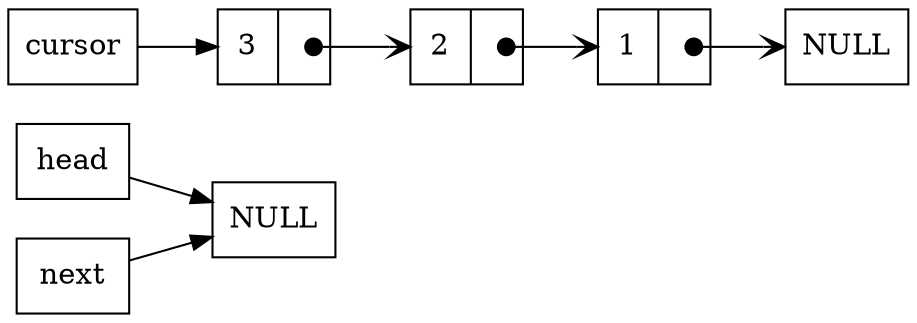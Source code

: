 digraph reverse {
        rankdir=LR;
        node [shape=record];
        head [label= "head"];

        n1 [label="{ <data> 1 | <ref>  }"];
        n2 [label="{ <data> 2 | <ref>  }"];
        n3 [label="{ <data> 3 | <ref>  }"];
        
        c [label="cursor"]
        null [label="NULL"]
        next [label="next"]

        head-> NULL;
        next -> NULL;
        c -> n3;
        n1:ref:c -> null [arrowhead=vee, arrowtail=dot, dir=both, tailclip=false];
        n2:ref:c -> n1:data [arrowhead=vee, arrowtail=dot, dir=both, tailclip=false];
        n3:ref:c -> n2:data      [arrowhead=vee, arrowtail=dot, dir=both, tailclip=false];
}
